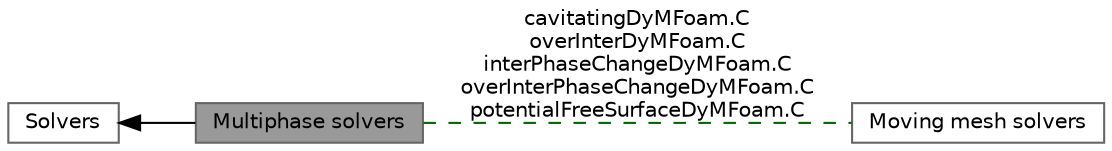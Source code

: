 digraph "Multiphase solvers"
{
 // LATEX_PDF_SIZE
  bgcolor="transparent";
  edge [fontname=Helvetica,fontsize=10,labelfontname=Helvetica,labelfontsize=10];
  node [fontname=Helvetica,fontsize=10,shape=box,height=0.2,width=0.4];
  rankdir=LR;
  Node3 [id="Node000003",label="Moving mesh solvers",height=0.2,width=0.4,color="grey40", fillcolor="white", style="filled",URL="$group__grpMovingMeshSolvers.html",tooltip=" "];
  Node1 [id="Node000001",label="Multiphase solvers",height=0.2,width=0.4,color="gray40", fillcolor="grey60", style="filled", fontcolor="black",tooltip=" "];
  Node2 [id="Node000002",label="Solvers",height=0.2,width=0.4,color="grey40", fillcolor="white", style="filled",URL="$group__grpSolvers.html",tooltip=" "];
  Node2->Node1 [shape=plaintext, dir="back", style="solid"];
  Node1->Node3 [shape=plaintext, label="cavitatingDyMFoam.C\noverInterDyMFoam.C\ninterPhaseChangeDyMFoam.C\noverInterPhaseChangeDyMFoam.C\npotentialFreeSurfaceDyMFoam.C", color="darkgreen", dir="none", style="dashed"];
}
